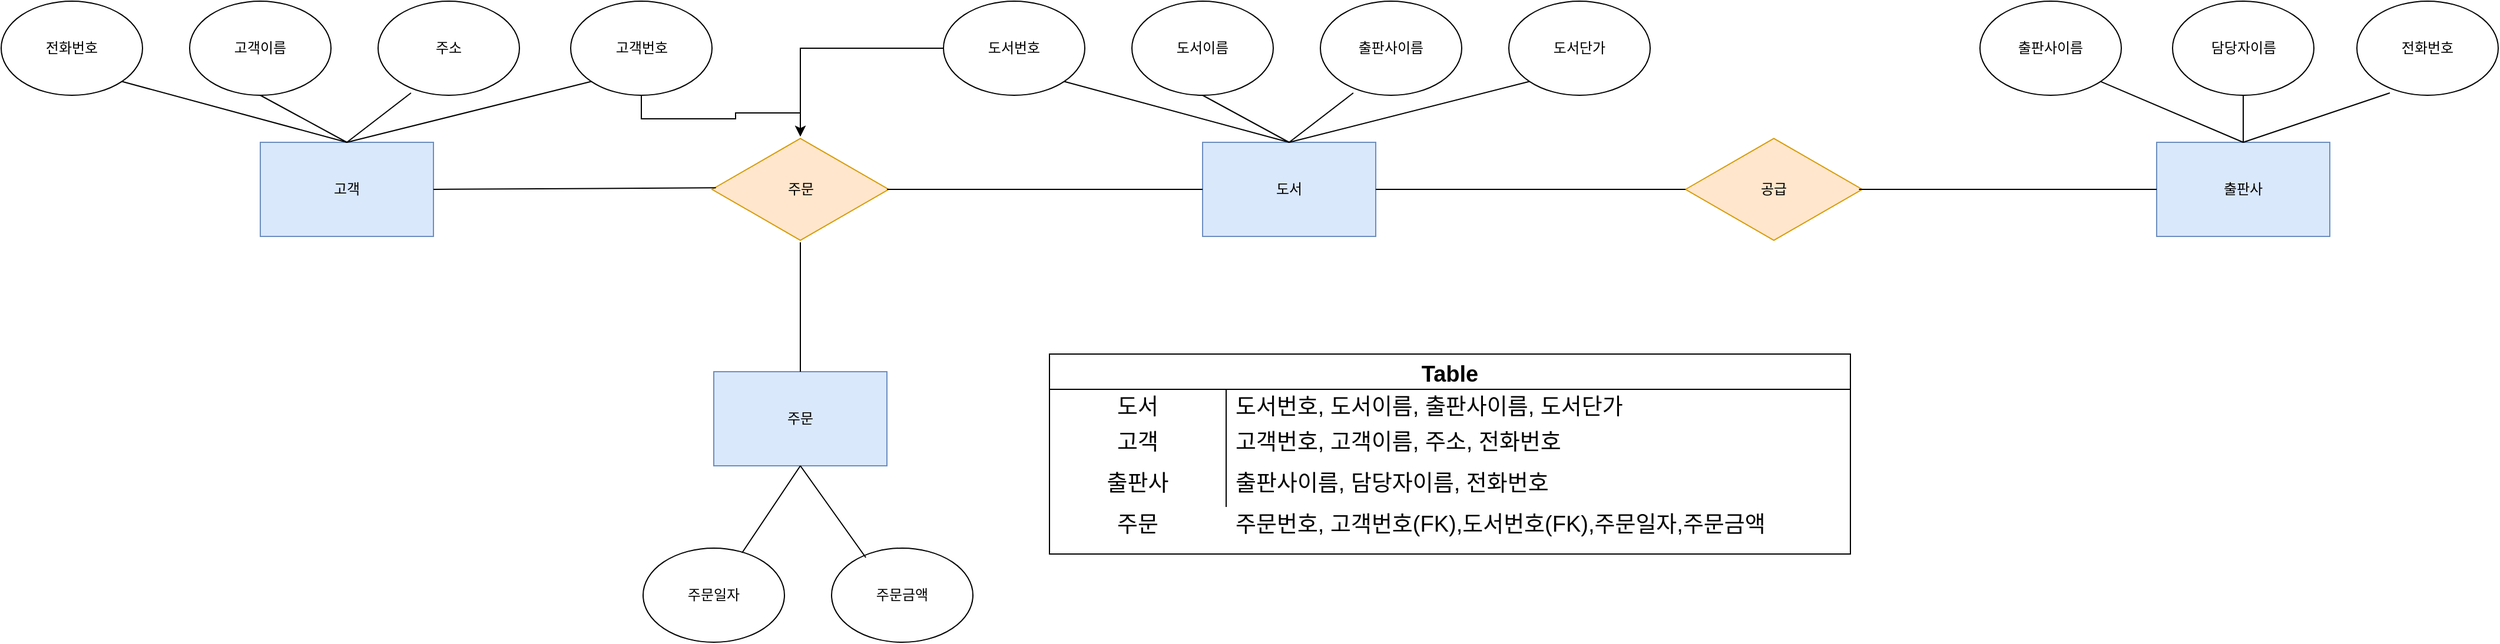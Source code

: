 <mxfile version="20.6.2" type="device"><diagram id="H9bHmHOI_YOMQ8JIDcPX" name="페이지-1"><mxGraphModel dx="1791" dy="537" grid="1" gridSize="10" guides="1" tooltips="1" connect="1" arrows="1" fold="1" page="1" pageScale="1" pageWidth="827" pageHeight="1169" math="0" shadow="0"><root><mxCell id="0"/><mxCell id="1" parent="0"/><mxCell id="IqeavdIgjNrC8rXQzpRz-128" style="edgeStyle=orthogonalEdgeStyle;rounded=0;orthogonalLoop=1;jettySize=auto;html=1;fontSize=19;" edge="1" parent="1" source="IqeavdIgjNrC8rXQzpRz-2" target="IqeavdIgjNrC8rXQzpRz-85"><mxGeometry relative="1" as="geometry"/></mxCell><mxCell id="IqeavdIgjNrC8rXQzpRz-2" value="도서번호" style="ellipse;whiteSpace=wrap;html=1;" vertex="1" parent="1"><mxGeometry x="120" y="80" width="120" height="80" as="geometry"/></mxCell><mxCell id="IqeavdIgjNrC8rXQzpRz-3" value="도서이름" style="ellipse;whiteSpace=wrap;html=1;" vertex="1" parent="1"><mxGeometry x="280" y="80" width="120" height="80" as="geometry"/></mxCell><mxCell id="IqeavdIgjNrC8rXQzpRz-4" value="출판사이름" style="ellipse;whiteSpace=wrap;html=1;" vertex="1" parent="1"><mxGeometry x="440" y="80" width="120" height="80" as="geometry"/></mxCell><mxCell id="IqeavdIgjNrC8rXQzpRz-5" value="도서" style="rounded=0;whiteSpace=wrap;html=1;fillColor=#dae8fc;strokeColor=#6c8ebf;" vertex="1" parent="1"><mxGeometry x="340" y="200" width="147" height="80" as="geometry"/></mxCell><mxCell id="IqeavdIgjNrC8rXQzpRz-7" value="" style="endArrow=none;html=1;rounded=0;entryX=0.233;entryY=0.975;entryDx=0;entryDy=0;entryPerimeter=0;exitX=0.5;exitY=0;exitDx=0;exitDy=0;" edge="1" parent="1" source="IqeavdIgjNrC8rXQzpRz-5" target="IqeavdIgjNrC8rXQzpRz-4"><mxGeometry width="50" height="50" relative="1" as="geometry"><mxPoint x="390" y="400" as="sourcePoint"/><mxPoint x="440" y="350" as="targetPoint"/></mxGeometry></mxCell><mxCell id="IqeavdIgjNrC8rXQzpRz-8" value="" style="endArrow=none;html=1;rounded=0;entryX=1;entryY=1;entryDx=0;entryDy=0;exitX=0.5;exitY=0;exitDx=0;exitDy=0;" edge="1" parent="1" source="IqeavdIgjNrC8rXQzpRz-5" target="IqeavdIgjNrC8rXQzpRz-2"><mxGeometry width="50" height="50" relative="1" as="geometry"><mxPoint x="390" y="400" as="sourcePoint"/><mxPoint x="440" y="350" as="targetPoint"/></mxGeometry></mxCell><mxCell id="IqeavdIgjNrC8rXQzpRz-9" value="" style="endArrow=none;html=1;rounded=0;entryX=0.5;entryY=1;entryDx=0;entryDy=0;exitX=0.5;exitY=0;exitDx=0;exitDy=0;" edge="1" parent="1" source="IqeavdIgjNrC8rXQzpRz-5" target="IqeavdIgjNrC8rXQzpRz-3"><mxGeometry width="50" height="50" relative="1" as="geometry"><mxPoint x="390" y="400" as="sourcePoint"/><mxPoint x="440" y="350" as="targetPoint"/></mxGeometry></mxCell><mxCell id="IqeavdIgjNrC8rXQzpRz-40" value="도서단가" style="ellipse;whiteSpace=wrap;html=1;" vertex="1" parent="1"><mxGeometry x="600" y="80" width="120" height="80" as="geometry"/></mxCell><mxCell id="IqeavdIgjNrC8rXQzpRz-41" value="" style="endArrow=none;html=1;rounded=0;entryX=0;entryY=1;entryDx=0;entryDy=0;exitX=0.5;exitY=0;exitDx=0;exitDy=0;" edge="1" parent="1" source="IqeavdIgjNrC8rXQzpRz-5" target="IqeavdIgjNrC8rXQzpRz-40"><mxGeometry width="50" height="50" relative="1" as="geometry"><mxPoint x="380" y="240" as="sourcePoint"/><mxPoint x="430" y="190" as="targetPoint"/></mxGeometry></mxCell><mxCell id="IqeavdIgjNrC8rXQzpRz-42" value="출판사이름" style="ellipse;whiteSpace=wrap;html=1;" vertex="1" parent="1"><mxGeometry x="1000" y="80" width="120" height="80" as="geometry"/></mxCell><mxCell id="IqeavdIgjNrC8rXQzpRz-43" value="담당자이름" style="ellipse;whiteSpace=wrap;html=1;" vertex="1" parent="1"><mxGeometry x="1163.5" y="80" width="120" height="80" as="geometry"/></mxCell><mxCell id="IqeavdIgjNrC8rXQzpRz-44" value="전화번호" style="ellipse;whiteSpace=wrap;html=1;" vertex="1" parent="1"><mxGeometry x="1320" y="80" width="120" height="80" as="geometry"/></mxCell><mxCell id="IqeavdIgjNrC8rXQzpRz-45" value="출판사" style="rounded=0;whiteSpace=wrap;html=1;fillColor=#dae8fc;strokeColor=#6c8ebf;" vertex="1" parent="1"><mxGeometry x="1150" y="200" width="147" height="80" as="geometry"/></mxCell><mxCell id="IqeavdIgjNrC8rXQzpRz-46" value="" style="endArrow=none;html=1;rounded=0;entryX=0.233;entryY=0.975;entryDx=0;entryDy=0;entryPerimeter=0;exitX=0.5;exitY=0;exitDx=0;exitDy=0;" edge="1" parent="1" source="IqeavdIgjNrC8rXQzpRz-45" target="IqeavdIgjNrC8rXQzpRz-44"><mxGeometry width="50" height="50" relative="1" as="geometry"><mxPoint x="1200" y="400" as="sourcePoint"/><mxPoint x="1250" y="350" as="targetPoint"/></mxGeometry></mxCell><mxCell id="IqeavdIgjNrC8rXQzpRz-47" value="" style="endArrow=none;html=1;rounded=0;entryX=1;entryY=1;entryDx=0;entryDy=0;exitX=0.5;exitY=0;exitDx=0;exitDy=0;" edge="1" parent="1" source="IqeavdIgjNrC8rXQzpRz-45" target="IqeavdIgjNrC8rXQzpRz-42"><mxGeometry width="50" height="50" relative="1" as="geometry"><mxPoint x="1200" y="400" as="sourcePoint"/><mxPoint x="1250" y="350" as="targetPoint"/></mxGeometry></mxCell><mxCell id="IqeavdIgjNrC8rXQzpRz-48" value="" style="endArrow=none;html=1;rounded=0;entryX=0.5;entryY=1;entryDx=0;entryDy=0;exitX=0.5;exitY=0;exitDx=0;exitDy=0;" edge="1" parent="1" source="IqeavdIgjNrC8rXQzpRz-45" target="IqeavdIgjNrC8rXQzpRz-43"><mxGeometry width="50" height="50" relative="1" as="geometry"><mxPoint x="1200" y="400" as="sourcePoint"/><mxPoint x="1250" y="350" as="targetPoint"/></mxGeometry></mxCell><mxCell id="IqeavdIgjNrC8rXQzpRz-127" style="edgeStyle=orthogonalEdgeStyle;rounded=0;orthogonalLoop=1;jettySize=auto;html=1;fontSize=19;" edge="1" parent="1" source="IqeavdIgjNrC8rXQzpRz-51" target="IqeavdIgjNrC8rXQzpRz-85"><mxGeometry relative="1" as="geometry"/></mxCell><mxCell id="IqeavdIgjNrC8rXQzpRz-51" value="고객번호" style="ellipse;whiteSpace=wrap;html=1;" vertex="1" parent="1"><mxGeometry x="-196.5" y="80" width="120" height="80" as="geometry"/></mxCell><mxCell id="IqeavdIgjNrC8rXQzpRz-52" value="고객이름" style="ellipse;whiteSpace=wrap;html=1;" vertex="1" parent="1"><mxGeometry x="-520" y="80" width="120" height="80" as="geometry"/></mxCell><mxCell id="IqeavdIgjNrC8rXQzpRz-53" value="주소" style="ellipse;whiteSpace=wrap;html=1;" vertex="1" parent="1"><mxGeometry x="-360" y="80" width="120" height="80" as="geometry"/></mxCell><mxCell id="IqeavdIgjNrC8rXQzpRz-54" value="고객" style="rounded=0;whiteSpace=wrap;html=1;fillColor=#dae8fc;strokeColor=#6c8ebf;" vertex="1" parent="1"><mxGeometry x="-460" y="200" width="147" height="80" as="geometry"/></mxCell><mxCell id="IqeavdIgjNrC8rXQzpRz-55" value="" style="endArrow=none;html=1;rounded=0;entryX=0.233;entryY=0.975;entryDx=0;entryDy=0;entryPerimeter=0;exitX=0.5;exitY=0;exitDx=0;exitDy=0;" edge="1" parent="1" source="IqeavdIgjNrC8rXQzpRz-54" target="IqeavdIgjNrC8rXQzpRz-53"><mxGeometry width="50" height="50" relative="1" as="geometry"><mxPoint x="-410" y="400" as="sourcePoint"/><mxPoint x="-360" y="350" as="targetPoint"/></mxGeometry></mxCell><mxCell id="IqeavdIgjNrC8rXQzpRz-56" value="" style="endArrow=none;html=1;rounded=0;entryX=0;entryY=1;entryDx=0;entryDy=0;exitX=0.5;exitY=0;exitDx=0;exitDy=0;" edge="1" parent="1" source="IqeavdIgjNrC8rXQzpRz-54" target="IqeavdIgjNrC8rXQzpRz-51"><mxGeometry width="50" height="50" relative="1" as="geometry"><mxPoint x="-410" y="400" as="sourcePoint"/><mxPoint x="-360" y="350" as="targetPoint"/></mxGeometry></mxCell><mxCell id="IqeavdIgjNrC8rXQzpRz-57" value="" style="endArrow=none;html=1;rounded=0;entryX=0.5;entryY=1;entryDx=0;entryDy=0;exitX=0.5;exitY=0;exitDx=0;exitDy=0;" edge="1" parent="1" source="IqeavdIgjNrC8rXQzpRz-54" target="IqeavdIgjNrC8rXQzpRz-52"><mxGeometry width="50" height="50" relative="1" as="geometry"><mxPoint x="-410" y="400" as="sourcePoint"/><mxPoint x="-360" y="350" as="targetPoint"/></mxGeometry></mxCell><mxCell id="IqeavdIgjNrC8rXQzpRz-58" value="전화번호" style="ellipse;whiteSpace=wrap;html=1;" vertex="1" parent="1"><mxGeometry x="-680" y="80" width="120" height="80" as="geometry"/></mxCell><mxCell id="IqeavdIgjNrC8rXQzpRz-59" value="" style="endArrow=none;html=1;rounded=0;entryX=1;entryY=1;entryDx=0;entryDy=0;exitX=0.5;exitY=0;exitDx=0;exitDy=0;" edge="1" parent="1" source="IqeavdIgjNrC8rXQzpRz-54" target="IqeavdIgjNrC8rXQzpRz-58"><mxGeometry width="50" height="50" relative="1" as="geometry"><mxPoint x="-420" y="240" as="sourcePoint"/><mxPoint x="-370" y="190" as="targetPoint"/></mxGeometry></mxCell><mxCell id="IqeavdIgjNrC8rXQzpRz-64" value="주문일자" style="ellipse;whiteSpace=wrap;html=1;" vertex="1" parent="1"><mxGeometry x="-135" y="545" width="120" height="80" as="geometry"/></mxCell><mxCell id="IqeavdIgjNrC8rXQzpRz-65" value="주문금액" style="ellipse;whiteSpace=wrap;html=1;" vertex="1" parent="1"><mxGeometry x="25" y="545" width="120" height="80" as="geometry"/></mxCell><mxCell id="IqeavdIgjNrC8rXQzpRz-66" value="주문" style="rounded=0;whiteSpace=wrap;html=1;fillColor=#dae8fc;strokeColor=#6c8ebf;" vertex="1" parent="1"><mxGeometry x="-75" y="395" width="147" height="80" as="geometry"/></mxCell><mxCell id="IqeavdIgjNrC8rXQzpRz-67" value="" style="endArrow=none;html=1;rounded=0;entryX=0.242;entryY=0.1;entryDx=0;entryDy=0;entryPerimeter=0;exitX=0.5;exitY=1;exitDx=0;exitDy=0;" edge="1" parent="1" source="IqeavdIgjNrC8rXQzpRz-66" target="IqeavdIgjNrC8rXQzpRz-65"><mxGeometry width="50" height="50" relative="1" as="geometry"><mxPoint x="29" y="475" as="sourcePoint"/><mxPoint x="19" y="545" as="targetPoint"/></mxGeometry></mxCell><mxCell id="IqeavdIgjNrC8rXQzpRz-69" value="" style="endArrow=none;html=1;rounded=0;exitX=0.5;exitY=1;exitDx=0;exitDy=0;entryX=0.7;entryY=0.05;entryDx=0;entryDy=0;entryPerimeter=0;" edge="1" parent="1" source="IqeavdIgjNrC8rXQzpRz-66" target="IqeavdIgjNrC8rXQzpRz-64"><mxGeometry width="50" height="50" relative="1" as="geometry"><mxPoint x="-31" y="595" as="sourcePoint"/><mxPoint x="-61" y="555" as="targetPoint"/></mxGeometry></mxCell><mxCell id="IqeavdIgjNrC8rXQzpRz-85" value="주문" style="html=1;whiteSpace=wrap;aspect=fixed;shape=isoRectangle;fillColor=#ffe6cc;strokeColor=#d79b00;" vertex="1" parent="1"><mxGeometry x="-76.5" y="195" width="150" height="90" as="geometry"/></mxCell><mxCell id="IqeavdIgjNrC8rXQzpRz-86" value="" style="endArrow=none;html=1;rounded=0;exitX=1;exitY=0.5;exitDx=0;exitDy=0;entryX=0.022;entryY=0.485;entryDx=0;entryDy=0;entryPerimeter=0;" edge="1" parent="1" source="IqeavdIgjNrC8rXQzpRz-54" target="IqeavdIgjNrC8rXQzpRz-85"><mxGeometry width="50" height="50" relative="1" as="geometry"><mxPoint x="260" y="490" as="sourcePoint"/><mxPoint x="310" y="440" as="targetPoint"/></mxGeometry></mxCell><mxCell id="IqeavdIgjNrC8rXQzpRz-87" value="공급" style="html=1;whiteSpace=wrap;aspect=fixed;shape=isoRectangle;fillColor=#ffe6cc;strokeColor=#d79b00;" vertex="1" parent="1"><mxGeometry x="750" y="195" width="150" height="90" as="geometry"/></mxCell><mxCell id="IqeavdIgjNrC8rXQzpRz-88" value="" style="endArrow=none;html=1;rounded=0;exitX=0.991;exitY=0.5;exitDx=0;exitDy=0;exitPerimeter=0;" edge="1" parent="1" source="IqeavdIgjNrC8rXQzpRz-85" target="IqeavdIgjNrC8rXQzpRz-5"><mxGeometry width="50" height="50" relative="1" as="geometry"><mxPoint x="260" y="490" as="sourcePoint"/><mxPoint x="340" y="400" as="targetPoint"/></mxGeometry></mxCell><mxCell id="IqeavdIgjNrC8rXQzpRz-89" value="" style="endArrow=none;html=1;rounded=0;" edge="1" parent="1" source="IqeavdIgjNrC8rXQzpRz-5" target="IqeavdIgjNrC8rXQzpRz-87"><mxGeometry width="50" height="50" relative="1" as="geometry"><mxPoint x="88.65" y="410" as="sourcePoint"/><mxPoint x="730" y="320" as="targetPoint"/></mxGeometry></mxCell><mxCell id="IqeavdIgjNrC8rXQzpRz-90" value="" style="endArrow=none;html=1;rounded=0;entryX=0;entryY=0.5;entryDx=0;entryDy=0;exitX=0.982;exitY=0.5;exitDx=0;exitDy=0;exitPerimeter=0;" edge="1" parent="1" source="IqeavdIgjNrC8rXQzpRz-87" target="IqeavdIgjNrC8rXQzpRz-45"><mxGeometry width="50" height="50" relative="1" as="geometry"><mxPoint x="940" y="360" as="sourcePoint"/><mxPoint x="770" y="255" as="targetPoint"/></mxGeometry></mxCell><mxCell id="IqeavdIgjNrC8rXQzpRz-92" value="" style="endArrow=none;html=1;rounded=0;entryX=0.5;entryY=0;entryDx=0;entryDy=0;" edge="1" parent="1" source="IqeavdIgjNrC8rXQzpRz-85" target="IqeavdIgjNrC8rXQzpRz-66"><mxGeometry width="50" height="50" relative="1" as="geometry"><mxPoint x="90" y="315" as="sourcePoint"/><mxPoint x="40" y="405" as="targetPoint"/></mxGeometry></mxCell><mxCell id="IqeavdIgjNrC8rXQzpRz-110" value="Table" style="shape=table;startSize=30;container=1;collapsible=0;childLayout=tableLayout;fixedRows=1;rowLines=0;fontStyle=1;fontSize=19;" vertex="1" parent="1"><mxGeometry x="210" y="380" width="680" height="170" as="geometry"/></mxCell><mxCell id="IqeavdIgjNrC8rXQzpRz-111" value="" style="shape=tableRow;horizontal=0;startSize=0;swimlaneHead=0;swimlaneBody=0;top=0;left=0;bottom=0;right=0;collapsible=0;dropTarget=0;fillColor=none;points=[[0,0.5],[1,0.5]];portConstraint=eastwest;fontSize=19;" vertex="1" parent="IqeavdIgjNrC8rXQzpRz-110"><mxGeometry y="30" width="680" height="30" as="geometry"/></mxCell><mxCell id="IqeavdIgjNrC8rXQzpRz-112" value="도서" style="shape=partialRectangle;html=1;whiteSpace=wrap;connectable=0;fillColor=none;top=0;left=0;bottom=0;right=0;overflow=hidden;pointerEvents=1;fontSize=19;" vertex="1" parent="IqeavdIgjNrC8rXQzpRz-111"><mxGeometry width="150" height="30" as="geometry"><mxRectangle width="150" height="30" as="alternateBounds"/></mxGeometry></mxCell><mxCell id="IqeavdIgjNrC8rXQzpRz-113" value="도서번호, 도서이름, 출판사이름, 도서단가" style="shape=partialRectangle;html=1;whiteSpace=wrap;connectable=0;fillColor=none;top=0;left=0;bottom=0;right=0;align=left;spacingLeft=6;overflow=hidden;fontSize=19;" vertex="1" parent="IqeavdIgjNrC8rXQzpRz-111"><mxGeometry x="150" width="530" height="30" as="geometry"><mxRectangle width="530" height="30" as="alternateBounds"/></mxGeometry></mxCell><mxCell id="IqeavdIgjNrC8rXQzpRz-114" value="" style="shape=tableRow;horizontal=0;startSize=0;swimlaneHead=0;swimlaneBody=0;top=0;left=0;bottom=0;right=0;collapsible=0;dropTarget=0;fillColor=none;points=[[0,0.5],[1,0.5]];portConstraint=eastwest;fontSize=19;" vertex="1" parent="IqeavdIgjNrC8rXQzpRz-110"><mxGeometry y="60" width="680" height="30" as="geometry"/></mxCell><mxCell id="IqeavdIgjNrC8rXQzpRz-115" value="고객" style="shape=partialRectangle;html=1;whiteSpace=wrap;connectable=0;fillColor=none;top=0;left=0;bottom=0;right=0;overflow=hidden;fontSize=19;" vertex="1" parent="IqeavdIgjNrC8rXQzpRz-114"><mxGeometry width="150" height="30" as="geometry"><mxRectangle width="150" height="30" as="alternateBounds"/></mxGeometry></mxCell><mxCell id="IqeavdIgjNrC8rXQzpRz-116" value="고객번호, 고객이름, 주소, 전화번호" style="shape=partialRectangle;html=1;whiteSpace=wrap;connectable=0;fillColor=none;top=0;left=0;bottom=0;right=0;align=left;spacingLeft=6;overflow=hidden;fontSize=19;" vertex="1" parent="IqeavdIgjNrC8rXQzpRz-114"><mxGeometry x="150" width="530" height="30" as="geometry"><mxRectangle width="530" height="30" as="alternateBounds"/></mxGeometry></mxCell><mxCell id="IqeavdIgjNrC8rXQzpRz-117" value="" style="shape=tableRow;horizontal=0;startSize=0;swimlaneHead=0;swimlaneBody=0;top=0;left=0;bottom=0;right=0;collapsible=0;dropTarget=0;fillColor=none;points=[[0,0.5],[1,0.5]];portConstraint=eastwest;fontSize=19;" vertex="1" parent="IqeavdIgjNrC8rXQzpRz-110"><mxGeometry y="90" width="680" height="40" as="geometry"/></mxCell><mxCell id="IqeavdIgjNrC8rXQzpRz-118" value="출판사" style="shape=partialRectangle;html=1;whiteSpace=wrap;connectable=0;fillColor=none;top=0;left=0;bottom=0;right=0;overflow=hidden;fontSize=19;" vertex="1" parent="IqeavdIgjNrC8rXQzpRz-117"><mxGeometry width="150" height="40" as="geometry"><mxRectangle width="150" height="40" as="alternateBounds"/></mxGeometry></mxCell><mxCell id="IqeavdIgjNrC8rXQzpRz-119" value="출판사이름, 담당자이름, 전화번호" style="shape=partialRectangle;html=1;whiteSpace=wrap;connectable=0;fillColor=none;top=0;left=0;bottom=0;right=0;align=left;spacingLeft=6;overflow=hidden;fontSize=19;" vertex="1" parent="IqeavdIgjNrC8rXQzpRz-117"><mxGeometry x="150" width="530" height="40" as="geometry"><mxRectangle width="530" height="40" as="alternateBounds"/></mxGeometry></mxCell><mxCell id="IqeavdIgjNrC8rXQzpRz-122" value="" style="shape=tableRow;horizontal=0;startSize=0;swimlaneHead=0;swimlaneBody=0;top=0;left=0;bottom=0;right=0;collapsible=0;dropTarget=0;fillColor=none;points=[[0,0.5],[1,0.5]];portConstraint=eastwest;fontSize=19;" vertex="1" parent="1"><mxGeometry x="220" y="510" width="680" height="30" as="geometry"/></mxCell><mxCell id="IqeavdIgjNrC8rXQzpRz-123" value="주문" style="shape=partialRectangle;html=1;whiteSpace=wrap;connectable=0;fillColor=none;top=0;left=0;bottom=0;right=0;overflow=hidden;fontSize=19;" vertex="1" parent="IqeavdIgjNrC8rXQzpRz-122"><mxGeometry width="130" height="30" as="geometry"><mxRectangle width="130" height="30" as="alternateBounds"/></mxGeometry></mxCell><mxCell id="IqeavdIgjNrC8rXQzpRz-124" value="주문번호, 고객번호(FK),도서번호(FK),주문일자,주문금액" style="shape=partialRectangle;html=1;whiteSpace=wrap;connectable=0;fillColor=none;top=0;left=0;bottom=0;right=0;align=left;spacingLeft=6;overflow=hidden;fontSize=19;" vertex="1" parent="IqeavdIgjNrC8rXQzpRz-122"><mxGeometry x="140" width="550" height="30" as="geometry"><mxRectangle width="460" height="30" as="alternateBounds"/></mxGeometry></mxCell></root></mxGraphModel></diagram></mxfile>